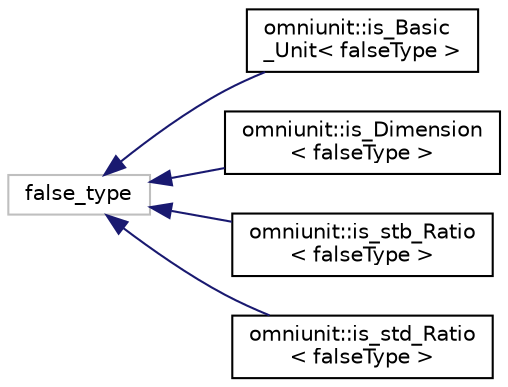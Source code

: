digraph "Graphical Class Hierarchy"
{
  edge [fontname="Helvetica",fontsize="10",labelfontname="Helvetica",labelfontsize="10"];
  node [fontname="Helvetica",fontsize="10",shape=record];
  rankdir="LR";
  Node25 [label="false_type",height=0.2,width=0.4,color="grey75", fillcolor="white", style="filled"];
  Node25 -> Node0 [dir="back",color="midnightblue",fontsize="10",style="solid",fontname="Helvetica"];
  Node0 [label="omniunit::is_Basic\l_Unit\< falseType \>",height=0.2,width=0.4,color="black", fillcolor="white", style="filled",URL="$structomniunit_1_1is__Basic__Unit.html"];
  Node25 -> Node27 [dir="back",color="midnightblue",fontsize="10",style="solid",fontname="Helvetica"];
  Node27 [label="omniunit::is_Dimension\l\< falseType \>",height=0.2,width=0.4,color="black", fillcolor="white", style="filled",URL="$structomniunit_1_1is__Dimension.html"];
  Node25 -> Node28 [dir="back",color="midnightblue",fontsize="10",style="solid",fontname="Helvetica"];
  Node28 [label="omniunit::is_stb_Ratio\l\< falseType \>",height=0.2,width=0.4,color="black", fillcolor="white", style="filled",URL="$structomniunit_1_1is__stb__Ratio.html"];
  Node25 -> Node29 [dir="back",color="midnightblue",fontsize="10",style="solid",fontname="Helvetica"];
  Node29 [label="omniunit::is_std_Ratio\l\< falseType \>",height=0.2,width=0.4,color="black", fillcolor="white", style="filled",URL="$structomniunit_1_1is__std__Ratio.html"];
}

